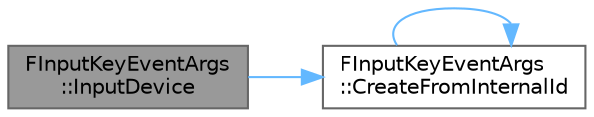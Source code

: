 digraph "FInputKeyEventArgs::InputDevice"
{
 // INTERACTIVE_SVG=YES
 // LATEX_PDF_SIZE
  bgcolor="transparent";
  edge [fontname=Helvetica,fontsize=10,labelfontname=Helvetica,labelfontsize=10];
  node [fontname=Helvetica,fontsize=10,shape=box,height=0.2,width=0.4];
  rankdir="LR";
  Node1 [id="Node000001",label="FInputKeyEventArgs\l::InputDevice",height=0.2,width=0.4,color="gray40", fillcolor="grey60", style="filled", fontcolor="black",tooltip=" "];
  Node1 -> Node2 [id="edge1_Node000001_Node000002",color="steelblue1",style="solid",tooltip=" "];
  Node2 [id="Node000002",label="FInputKeyEventArgs\l::CreateFromInternalId",height=0.2,width=0.4,color="grey40", fillcolor="white", style="filled",URL="$d4/dc0/structFInputKeyEventArgs.html#a222e8a6a167e94993ccbb116514f0b01",tooltip=" "];
  Node2 -> Node2 [id="edge2_Node000002_Node000002",color="steelblue1",style="solid",tooltip=" "];
}
